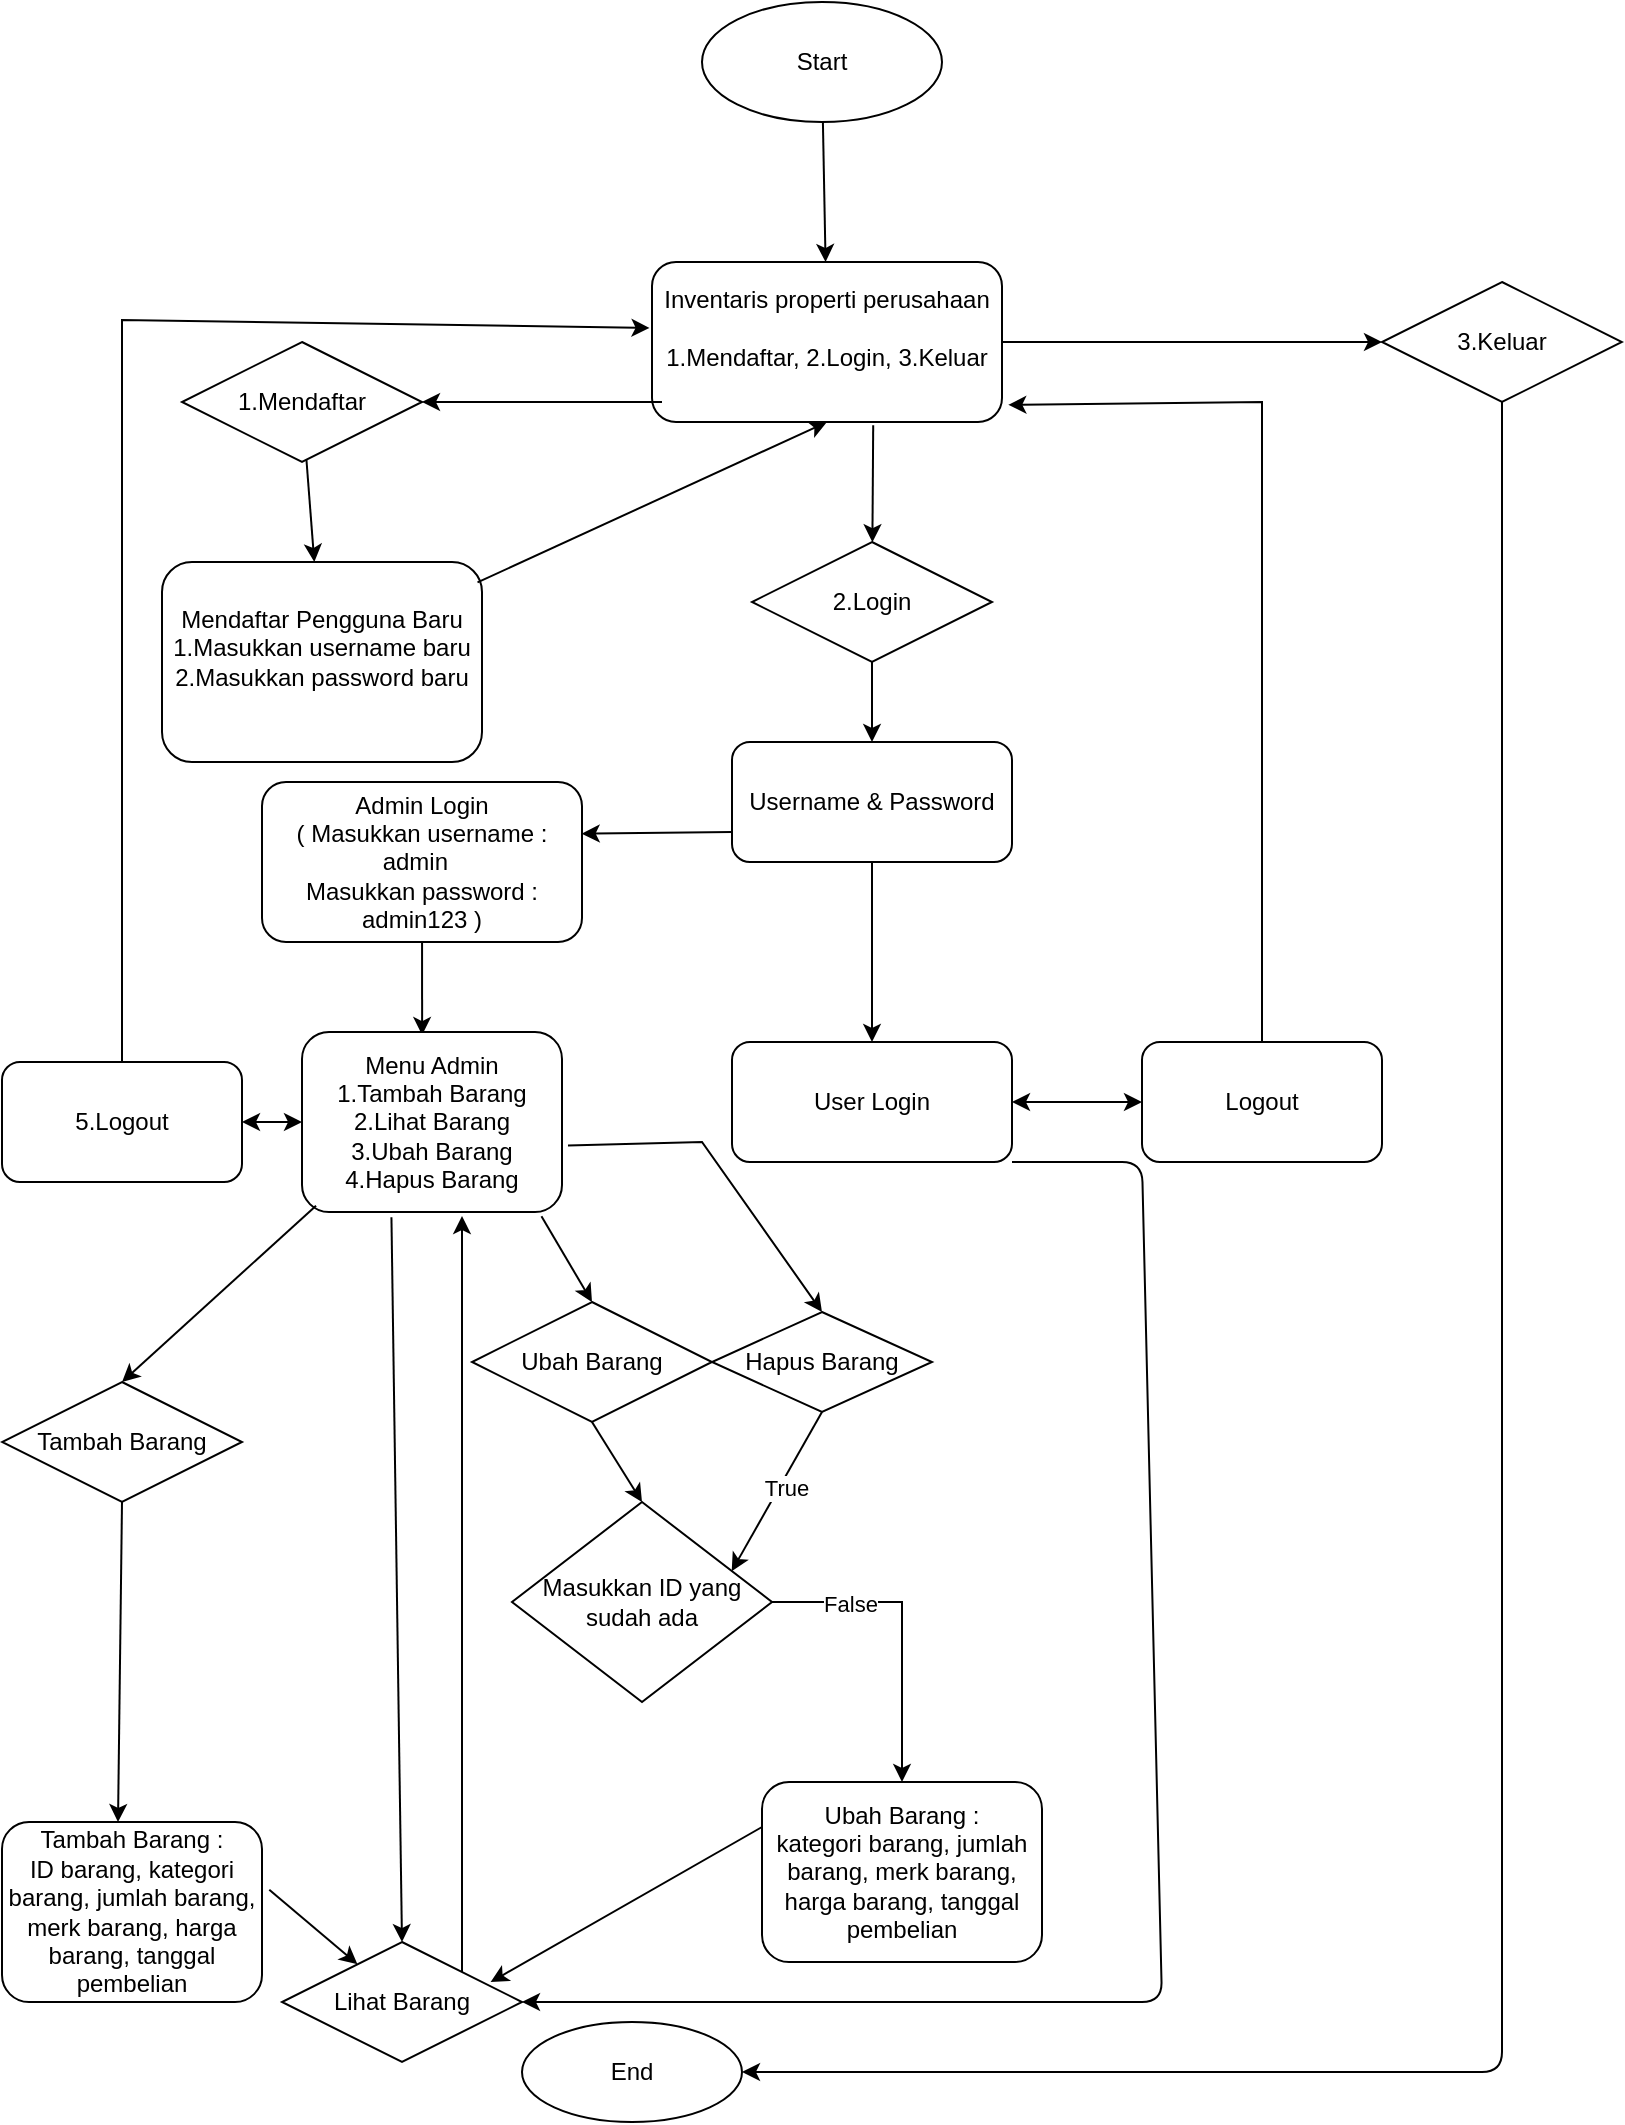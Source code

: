<mxfile scale="1" border="0" version="24.7.17">
  <diagram name="Pàgina-1" id="mIWqmU73g1I0yNzDAVu4">
    <mxGraphModel dx="2072" dy="1212" grid="1" gridSize="10" guides="1" tooltips="1" connect="1" arrows="1" fold="1" page="1" pageScale="1" pageWidth="850" pageHeight="1100" math="0" shadow="0">
      <root>
        <mxCell id="0" />
        <mxCell id="1" parent="0" />
        <mxCell id="KMdjDODZ-B0dJIAloYmW-1" value="Start" style="ellipse;whiteSpace=wrap;html=1;" parent="1" vertex="1">
          <mxGeometry x="350" y="40" width="120" height="60" as="geometry" />
        </mxCell>
        <mxCell id="KMdjDODZ-B0dJIAloYmW-2" value="Inventaris properti perusahaan&lt;div&gt;&lt;br&gt;&lt;/div&gt;&lt;div&gt;1.Mendaftar, 2.Login, 3.Keluar&lt;div&gt;&lt;br&gt;&lt;/div&gt;&lt;/div&gt;" style="rounded=1;whiteSpace=wrap;html=1;" parent="1" vertex="1">
          <mxGeometry x="325" y="170" width="175" height="80" as="geometry" />
        </mxCell>
        <mxCell id="KMdjDODZ-B0dJIAloYmW-3" value="1.Mendaftar" style="rhombus;whiteSpace=wrap;html=1;" parent="1" vertex="1">
          <mxGeometry x="90" y="210" width="120" height="60" as="geometry" />
        </mxCell>
        <mxCell id="KMdjDODZ-B0dJIAloYmW-4" value="2.Login" style="rhombus;whiteSpace=wrap;html=1;" parent="1" vertex="1">
          <mxGeometry x="375" y="310" width="120" height="60" as="geometry" />
        </mxCell>
        <mxCell id="KMdjDODZ-B0dJIAloYmW-5" value="3.Keluar" style="rhombus;whiteSpace=wrap;html=1;" parent="1" vertex="1">
          <mxGeometry x="690" y="180" width="120" height="60" as="geometry" />
        </mxCell>
        <mxCell id="KMdjDODZ-B0dJIAloYmW-6" value="Mendaftar Pengguna Baru 1.Masukkan username baru&lt;div&gt;2.Masukkan password baru&lt;div&gt;&lt;br&gt;&lt;/div&gt;&lt;/div&gt;" style="rounded=1;whiteSpace=wrap;html=1;" parent="1" vertex="1">
          <mxGeometry x="80" y="320" width="160" height="100" as="geometry" />
        </mxCell>
        <mxCell id="KMdjDODZ-B0dJIAloYmW-7" value="Username &amp; Password" style="rounded=1;whiteSpace=wrap;html=1;" parent="1" vertex="1">
          <mxGeometry x="365" y="410" width="140" height="60" as="geometry" />
        </mxCell>
        <mxCell id="KMdjDODZ-B0dJIAloYmW-8" value="Admin Login&lt;div&gt;( Masukkan username : admin&amp;nbsp;&amp;nbsp;&lt;/div&gt;&lt;div&gt;Masukkan password : admin123 )&lt;/div&gt;" style="rounded=1;whiteSpace=wrap;html=1;" parent="1" vertex="1">
          <mxGeometry x="130" y="430" width="160" height="80" as="geometry" />
        </mxCell>
        <mxCell id="KMdjDODZ-B0dJIAloYmW-9" value="User Login" style="rounded=1;whiteSpace=wrap;html=1;" parent="1" vertex="1">
          <mxGeometry x="365" y="560" width="140" height="60" as="geometry" />
        </mxCell>
        <mxCell id="KMdjDODZ-B0dJIAloYmW-10" value="End" style="ellipse;whiteSpace=wrap;html=1;" parent="1" vertex="1">
          <mxGeometry x="260" y="1050" width="110" height="50" as="geometry" />
        </mxCell>
        <mxCell id="KMdjDODZ-B0dJIAloYmW-11" parent="1" source="KMdjDODZ-B0dJIAloYmW-1" target="KMdjDODZ-B0dJIAloYmW-2" edge="1">
          <mxGeometry relative="1" as="geometry" />
        </mxCell>
        <mxCell id="KMdjDODZ-B0dJIAloYmW-12" style="entryX=1;entryY=0.5;entryDx=0;entryDy=0;" parent="1" target="KMdjDODZ-B0dJIAloYmW-3" edge="1">
          <mxGeometry relative="1" as="geometry">
            <mxPoint x="330" y="240" as="sourcePoint" />
            <mxPoint x="200" y="230" as="targetPoint" />
          </mxGeometry>
        </mxCell>
        <mxCell id="KMdjDODZ-B0dJIAloYmW-13" style="exitX=0.632;exitY=1.021;exitDx=0;exitDy=0;exitPerimeter=0;" parent="1" source="KMdjDODZ-B0dJIAloYmW-2" target="KMdjDODZ-B0dJIAloYmW-4" edge="1">
          <mxGeometry relative="1" as="geometry" />
        </mxCell>
        <mxCell id="KMdjDODZ-B0dJIAloYmW-14" parent="1" source="KMdjDODZ-B0dJIAloYmW-2" target="KMdjDODZ-B0dJIAloYmW-5" edge="1">
          <mxGeometry relative="1" as="geometry">
            <Array as="points" />
          </mxGeometry>
        </mxCell>
        <mxCell id="KMdjDODZ-B0dJIAloYmW-15" parent="1" source="KMdjDODZ-B0dJIAloYmW-3" target="KMdjDODZ-B0dJIAloYmW-6" edge="1">
          <mxGeometry relative="1" as="geometry" />
        </mxCell>
        <mxCell id="KMdjDODZ-B0dJIAloYmW-16" parent="1" source="KMdjDODZ-B0dJIAloYmW-4" target="KMdjDODZ-B0dJIAloYmW-7" edge="1">
          <mxGeometry relative="1" as="geometry" />
        </mxCell>
        <mxCell id="KMdjDODZ-B0dJIAloYmW-17" value="" style="entryX=0.999;entryY=0.323;entryDx=0;entryDy=0;exitX=0;exitY=0.75;exitDx=0;exitDy=0;entryPerimeter=0;" parent="1" source="KMdjDODZ-B0dJIAloYmW-7" target="KMdjDODZ-B0dJIAloYmW-8" edge="1">
          <mxGeometry relative="1" as="geometry" />
        </mxCell>
        <mxCell id="KMdjDODZ-B0dJIAloYmW-18" style="entryX=0.5;entryY=0;entryDx=0;entryDy=0;" parent="1" source="KMdjDODZ-B0dJIAloYmW-7" target="KMdjDODZ-B0dJIAloYmW-9" edge="1">
          <mxGeometry relative="1" as="geometry">
            <mxPoint x="410" y="550" as="targetPoint" />
          </mxGeometry>
        </mxCell>
        <mxCell id="KMdjDODZ-B0dJIAloYmW-19" style="entryX=1;entryY=0.5;entryDx=0;entryDy=0;" parent="1" source="KMdjDODZ-B0dJIAloYmW-5" target="KMdjDODZ-B0dJIAloYmW-10" edge="1">
          <mxGeometry relative="1" as="geometry">
            <Array as="points">
              <mxPoint x="750" y="1075" />
            </Array>
          </mxGeometry>
        </mxCell>
        <mxCell id="KMdjDODZ-B0dJIAloYmW-20" style="entryX=0.462;entryY=0.017;entryDx=0;entryDy=0;entryPerimeter=0;" parent="1" source="KMdjDODZ-B0dJIAloYmW-8" target="KMdjDODZ-B0dJIAloYmW-23" edge="1">
          <mxGeometry relative="1" as="geometry">
            <mxPoint x="235" y="540" as="targetPoint" />
          </mxGeometry>
        </mxCell>
        <mxCell id="KMdjDODZ-B0dJIAloYmW-22" value="" style="endArrow=classic;html=1;rounded=0;entryX=0.5;entryY=1;entryDx=0;entryDy=0;exitX=0.986;exitY=0.102;exitDx=0;exitDy=0;exitPerimeter=0;" parent="1" source="KMdjDODZ-B0dJIAloYmW-6" target="KMdjDODZ-B0dJIAloYmW-2" edge="1">
          <mxGeometry width="50" height="50" relative="1" as="geometry">
            <mxPoint x="210" y="340" as="sourcePoint" />
            <mxPoint x="250" y="290" as="targetPoint" />
          </mxGeometry>
        </mxCell>
        <mxCell id="KMdjDODZ-B0dJIAloYmW-23" value="&amp;nbsp;Menu Admin&amp;nbsp;&lt;div&gt;1.Tambah Barang&lt;/div&gt;&lt;div&gt;2.Lihat Barang&lt;/div&gt;&lt;div&gt;3.Ubah Barang&lt;/div&gt;&lt;div&gt;4.Hapus Barang&lt;/div&gt;" style="rounded=1;whiteSpace=wrap;html=1;" parent="1" vertex="1">
          <mxGeometry x="150" y="555" width="130" height="90" as="geometry" />
        </mxCell>
        <mxCell id="KMdjDODZ-B0dJIAloYmW-24" value="5.Logout" style="rounded=1;whiteSpace=wrap;html=1;" parent="1" vertex="1">
          <mxGeometry y="570" width="120" height="60" as="geometry" />
        </mxCell>
        <mxCell id="KMdjDODZ-B0dJIAloYmW-25" value="Logout" style="rounded=1;whiteSpace=wrap;html=1;" parent="1" vertex="1">
          <mxGeometry x="570" y="560" width="120" height="60" as="geometry" />
        </mxCell>
        <mxCell id="KMdjDODZ-B0dJIAloYmW-26" value="" style="endArrow=classic;startArrow=classic;html=1;rounded=0;entryX=0;entryY=0.5;entryDx=0;entryDy=0;exitX=1;exitY=0.5;exitDx=0;exitDy=0;" parent="1" source="KMdjDODZ-B0dJIAloYmW-9" target="KMdjDODZ-B0dJIAloYmW-25" edge="1">
          <mxGeometry width="50" height="50" relative="1" as="geometry">
            <mxPoint x="490" y="580" as="sourcePoint" />
            <mxPoint x="380" y="550" as="targetPoint" />
            <Array as="points" />
          </mxGeometry>
        </mxCell>
        <mxCell id="KMdjDODZ-B0dJIAloYmW-27" value="" style="endArrow=classic;html=1;rounded=0;exitX=0.5;exitY=0;exitDx=0;exitDy=0;entryX=1.018;entryY=0.893;entryDx=0;entryDy=0;entryPerimeter=0;" parent="1" source="KMdjDODZ-B0dJIAloYmW-25" target="KMdjDODZ-B0dJIAloYmW-2" edge="1">
          <mxGeometry width="50" height="50" relative="1" as="geometry">
            <mxPoint x="330" y="340" as="sourcePoint" />
            <mxPoint x="497" y="250" as="targetPoint" />
            <Array as="points">
              <mxPoint x="630" y="240" />
            </Array>
          </mxGeometry>
        </mxCell>
        <mxCell id="KMdjDODZ-B0dJIAloYmW-28" value="" style="endArrow=classic;html=1;rounded=0;entryX=-0.007;entryY=0.412;entryDx=0;entryDy=0;entryPerimeter=0;exitX=0.5;exitY=0;exitDx=0;exitDy=0;" parent="1" source="KMdjDODZ-B0dJIAloYmW-24" target="KMdjDODZ-B0dJIAloYmW-2" edge="1">
          <mxGeometry width="50" height="50" relative="1" as="geometry">
            <mxPoint x="60" y="560" as="sourcePoint" />
            <mxPoint x="320" y="197" as="targetPoint" />
            <Array as="points">
              <mxPoint x="60" y="390" />
              <mxPoint x="60" y="199" />
            </Array>
          </mxGeometry>
        </mxCell>
        <mxCell id="KMdjDODZ-B0dJIAloYmW-29" value="" style="endArrow=classic;html=1;rounded=0;exitX=0.344;exitY=1.029;exitDx=0;exitDy=0;exitPerimeter=0;entryX=0.5;entryY=0;entryDx=0;entryDy=0;" parent="1" source="KMdjDODZ-B0dJIAloYmW-23" target="KMdjDODZ-B0dJIAloYmW-32" edge="1">
          <mxGeometry width="50" height="50" relative="1" as="geometry">
            <mxPoint x="370" y="680" as="sourcePoint" />
            <mxPoint x="220" y="730" as="targetPoint" />
          </mxGeometry>
        </mxCell>
        <mxCell id="KMdjDODZ-B0dJIAloYmW-30" value="" style="endArrow=classic;html=1;rounded=0;exitX=0.054;exitY=0.965;exitDx=0;exitDy=0;exitPerimeter=0;entryX=0.5;entryY=0;entryDx=0;entryDy=0;" parent="1" source="KMdjDODZ-B0dJIAloYmW-23" edge="1">
          <mxGeometry width="50" height="50" relative="1" as="geometry">
            <mxPoint x="370" y="680" as="sourcePoint" />
            <mxPoint x="60" y="730" as="targetPoint" />
          </mxGeometry>
        </mxCell>
        <mxCell id="KMdjDODZ-B0dJIAloYmW-31" value="Tambah Barang" style="rhombus;whiteSpace=wrap;html=1;" parent="1" vertex="1">
          <mxGeometry y="730" width="120" height="60" as="geometry" />
        </mxCell>
        <mxCell id="KMdjDODZ-B0dJIAloYmW-32" value="Lihat Barang" style="rhombus;whiteSpace=wrap;html=1;" parent="1" vertex="1">
          <mxGeometry x="140" y="1010" width="120" height="60" as="geometry" />
        </mxCell>
        <mxCell id="KMdjDODZ-B0dJIAloYmW-33" value="Ubah Barang" style="rhombus;whiteSpace=wrap;html=1;" parent="1" vertex="1">
          <mxGeometry x="235" y="690" width="120" height="60" as="geometry" />
        </mxCell>
        <mxCell id="KMdjDODZ-B0dJIAloYmW-34" value="" style="endArrow=classic;html=1;rounded=0;exitX=0.921;exitY=1.024;exitDx=0;exitDy=0;exitPerimeter=0;entryX=0.5;entryY=0;entryDx=0;entryDy=0;" parent="1" source="KMdjDODZ-B0dJIAloYmW-23" target="KMdjDODZ-B0dJIAloYmW-33" edge="1">
          <mxGeometry width="50" height="50" relative="1" as="geometry">
            <mxPoint x="330" y="790" as="sourcePoint" />
            <mxPoint x="380" y="740" as="targetPoint" />
          </mxGeometry>
        </mxCell>
        <mxCell id="KMdjDODZ-B0dJIAloYmW-35" value="Hapus Barang" style="rhombus;whiteSpace=wrap;html=1;" parent="1" vertex="1">
          <mxGeometry x="355" y="695" width="110" height="50" as="geometry" />
        </mxCell>
        <mxCell id="KMdjDODZ-B0dJIAloYmW-36" value="" style="endArrow=classic;html=1;rounded=0;exitX=1.023;exitY=0.631;exitDx=0;exitDy=0;exitPerimeter=0;entryX=0.5;entryY=0;entryDx=0;entryDy=0;" parent="1" source="KMdjDODZ-B0dJIAloYmW-23" target="KMdjDODZ-B0dJIAloYmW-35" edge="1">
          <mxGeometry width="50" height="50" relative="1" as="geometry">
            <mxPoint x="330" y="790" as="sourcePoint" />
            <mxPoint x="410" y="690" as="targetPoint" />
            <Array as="points">
              <mxPoint x="350" y="610" />
            </Array>
          </mxGeometry>
        </mxCell>
        <mxCell id="KMdjDODZ-B0dJIAloYmW-37" value="Tambah Barang :&lt;div&gt;ID barang, kategori barang, jumlah barang, merk barang, harga barang, tanggal pembelian&lt;/div&gt;" style="rounded=1;whiteSpace=wrap;html=1;" parent="1" vertex="1">
          <mxGeometry y="950" width="130" height="90" as="geometry" />
        </mxCell>
        <mxCell id="KMdjDODZ-B0dJIAloYmW-38" value="" style="endArrow=classic;html=1;rounded=0;exitX=0.5;exitY=1;exitDx=0;exitDy=0;" parent="1" source="KMdjDODZ-B0dJIAloYmW-31" edge="1">
          <mxGeometry width="50" height="50" relative="1" as="geometry">
            <mxPoint x="320" y="750" as="sourcePoint" />
            <mxPoint x="58" y="950" as="targetPoint" />
          </mxGeometry>
        </mxCell>
        <mxCell id="KMdjDODZ-B0dJIAloYmW-39" value="" style="endArrow=classic;html=1;rounded=0;exitX=0.5;exitY=1;exitDx=0;exitDy=0;entryX=0.5;entryY=0;entryDx=0;entryDy=0;" parent="1" source="KMdjDODZ-B0dJIAloYmW-33" target="KMdjDODZ-B0dJIAloYmW-42" edge="1">
          <mxGeometry width="50" height="50" relative="1" as="geometry">
            <mxPoint x="320" y="750" as="sourcePoint" />
            <mxPoint x="360" y="880" as="targetPoint" />
          </mxGeometry>
        </mxCell>
        <mxCell id="KMdjDODZ-B0dJIAloYmW-41" value="Ubah Barang :&lt;div&gt;kategori barang, jumlah barang, merk barang, harga barang, tanggal pembelian&lt;br&gt;&lt;/div&gt;" style="rounded=1;whiteSpace=wrap;html=1;" parent="1" vertex="1">
          <mxGeometry x="380" y="930" width="140" height="90" as="geometry" />
        </mxCell>
        <mxCell id="KMdjDODZ-B0dJIAloYmW-43" value="" style="endArrow=classic;html=1;rounded=0;exitX=1;exitY=0.5;exitDx=0;exitDy=0;entryX=0.5;entryY=0;entryDx=0;entryDy=0;" parent="1" source="KMdjDODZ-B0dJIAloYmW-42" target="KMdjDODZ-B0dJIAloYmW-41" edge="1">
          <mxGeometry width="50" height="50" relative="1" as="geometry">
            <mxPoint x="320" y="1070" as="sourcePoint" />
            <mxPoint x="370" y="1020" as="targetPoint" />
            <Array as="points">
              <mxPoint x="450" y="840" />
            </Array>
          </mxGeometry>
        </mxCell>
        <mxCell id="KMdjDODZ-B0dJIAloYmW-56" value="False" style="edgeLabel;html=1;align=center;verticalAlign=middle;resizable=0;points=[];" parent="KMdjDODZ-B0dJIAloYmW-43" vertex="1" connectable="0">
          <mxGeometry x="-0.5" y="-1" relative="1" as="geometry">
            <mxPoint as="offset" />
          </mxGeometry>
        </mxCell>
        <mxCell id="KMdjDODZ-B0dJIAloYmW-44" value="" style="endArrow=classic;html=1;rounded=0;exitX=0;exitY=0.25;exitDx=0;exitDy=0;entryX=0.869;entryY=0.334;entryDx=0;entryDy=0;entryPerimeter=0;" parent="1" source="KMdjDODZ-B0dJIAloYmW-41" target="KMdjDODZ-B0dJIAloYmW-32" edge="1">
          <mxGeometry width="50" height="50" relative="1" as="geometry">
            <mxPoint x="320" y="1010" as="sourcePoint" />
            <mxPoint x="370" y="960" as="targetPoint" />
          </mxGeometry>
        </mxCell>
        <mxCell id="KMdjDODZ-B0dJIAloYmW-45" value="" style="endArrow=classic;html=1;rounded=0;exitX=1;exitY=0;exitDx=0;exitDy=0;" parent="1" source="KMdjDODZ-B0dJIAloYmW-32" edge="1">
          <mxGeometry width="50" height="50" relative="1" as="geometry">
            <mxPoint x="320" y="780" as="sourcePoint" />
            <mxPoint x="230" y="647" as="targetPoint" />
          </mxGeometry>
        </mxCell>
        <mxCell id="KMdjDODZ-B0dJIAloYmW-46" value="" style="endArrow=classic;startArrow=classic;html=1;rounded=0;exitX=1;exitY=0.5;exitDx=0;exitDy=0;entryX=0;entryY=0.5;entryDx=0;entryDy=0;" parent="1" source="KMdjDODZ-B0dJIAloYmW-24" target="KMdjDODZ-B0dJIAloYmW-23" edge="1">
          <mxGeometry width="50" height="50" relative="1" as="geometry">
            <mxPoint x="370" y="700" as="sourcePoint" />
            <mxPoint x="420" y="650" as="targetPoint" />
          </mxGeometry>
        </mxCell>
        <mxCell id="KMdjDODZ-B0dJIAloYmW-50" value="" style="entryX=1;entryY=0.5;entryDx=0;entryDy=0;exitX=1;exitY=1;exitDx=0;exitDy=0;" parent="1" source="KMdjDODZ-B0dJIAloYmW-9" target="KMdjDODZ-B0dJIAloYmW-32" edge="1">
          <mxGeometry relative="1" as="geometry">
            <mxPoint x="275" y="1040" as="targetPoint" />
            <mxPoint x="460.542" y="655" as="sourcePoint" />
            <Array as="points">
              <mxPoint x="570" y="620" />
              <mxPoint x="580" y="1040" />
            </Array>
          </mxGeometry>
        </mxCell>
        <mxCell id="KMdjDODZ-B0dJIAloYmW-42" value="Masukkan ID yang sudah ada" style="rhombus;whiteSpace=wrap;html=1;" parent="1" vertex="1">
          <mxGeometry x="255" y="790" width="130" height="100" as="geometry" />
        </mxCell>
        <mxCell id="KMdjDODZ-B0dJIAloYmW-53" value="" style="endArrow=classic;html=1;rounded=0;exitX=1.028;exitY=0.376;exitDx=0;exitDy=0;exitPerimeter=0;" parent="1" source="KMdjDODZ-B0dJIAloYmW-37" target="KMdjDODZ-B0dJIAloYmW-32" edge="1">
          <mxGeometry width="50" height="50" relative="1" as="geometry">
            <mxPoint x="310" y="830" as="sourcePoint" />
            <mxPoint x="360" y="780" as="targetPoint" />
          </mxGeometry>
        </mxCell>
        <mxCell id="KMdjDODZ-B0dJIAloYmW-55" value="" style="endArrow=classic;html=1;rounded=0;exitX=0.5;exitY=1;exitDx=0;exitDy=0;entryX=0.845;entryY=0.346;entryDx=0;entryDy=0;entryPerimeter=0;" parent="1" source="KMdjDODZ-B0dJIAloYmW-35" target="KMdjDODZ-B0dJIAloYmW-42" edge="1">
          <mxGeometry width="50" height="50" relative="1" as="geometry">
            <mxPoint x="300" y="890" as="sourcePoint" />
            <mxPoint x="350" y="840" as="targetPoint" />
          </mxGeometry>
        </mxCell>
        <mxCell id="KMdjDODZ-B0dJIAloYmW-57" value="True" style="edgeLabel;html=1;align=center;verticalAlign=middle;resizable=0;points=[];" parent="KMdjDODZ-B0dJIAloYmW-55" vertex="1" connectable="0">
          <mxGeometry x="-0.084" y="3" relative="1" as="geometry">
            <mxPoint as="offset" />
          </mxGeometry>
        </mxCell>
      </root>
    </mxGraphModel>
  </diagram>
</mxfile>
